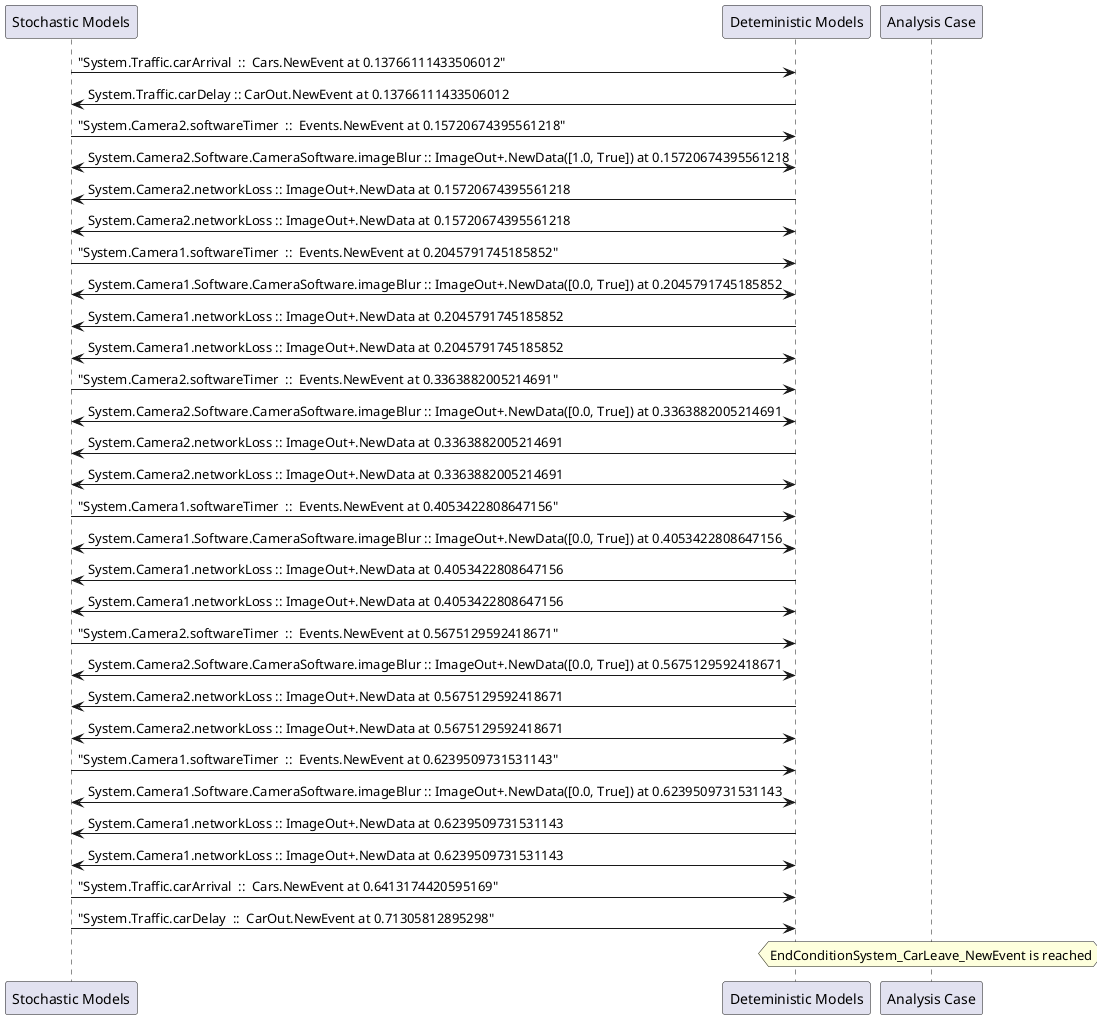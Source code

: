 
	@startuml
	participant "Stochastic Models" as stochmodel
	participant "Deteministic Models" as detmodel
	participant "Analysis Case" as analysis
	{39734_stop} stochmodel -> detmodel : "System.Traffic.carArrival  ::  Cars.NewEvent at 0.13766111433506012"
{39742_start} detmodel -> stochmodel : System.Traffic.carDelay :: CarOut.NewEvent at 0.13766111433506012
{39719_stop} stochmodel -> detmodel : "System.Camera2.softwareTimer  ::  Events.NewEvent at 0.15720674395561218"
detmodel <-> stochmodel : System.Camera2.Software.CameraSoftware.imageBlur :: ImageOut+.NewData([1.0, True]) at 0.15720674395561218
detmodel -> stochmodel : System.Camera2.networkLoss :: ImageOut+.NewData at 0.15720674395561218
detmodel <-> stochmodel : System.Camera2.networkLoss :: ImageOut+.NewData at 0.15720674395561218
{39703_stop} stochmodel -> detmodel : "System.Camera1.softwareTimer  ::  Events.NewEvent at 0.2045791745185852"
detmodel <-> stochmodel : System.Camera1.Software.CameraSoftware.imageBlur :: ImageOut+.NewData([0.0, True]) at 0.2045791745185852
detmodel -> stochmodel : System.Camera1.networkLoss :: ImageOut+.NewData at 0.2045791745185852
detmodel <-> stochmodel : System.Camera1.networkLoss :: ImageOut+.NewData at 0.2045791745185852
{39720_stop} stochmodel -> detmodel : "System.Camera2.softwareTimer  ::  Events.NewEvent at 0.3363882005214691"
detmodel <-> stochmodel : System.Camera2.Software.CameraSoftware.imageBlur :: ImageOut+.NewData([0.0, True]) at 0.3363882005214691
detmodel -> stochmodel : System.Camera2.networkLoss :: ImageOut+.NewData at 0.3363882005214691
detmodel <-> stochmodel : System.Camera2.networkLoss :: ImageOut+.NewData at 0.3363882005214691
{39704_stop} stochmodel -> detmodel : "System.Camera1.softwareTimer  ::  Events.NewEvent at 0.4053422808647156"
detmodel <-> stochmodel : System.Camera1.Software.CameraSoftware.imageBlur :: ImageOut+.NewData([0.0, True]) at 0.4053422808647156
detmodel -> stochmodel : System.Camera1.networkLoss :: ImageOut+.NewData at 0.4053422808647156
detmodel <-> stochmodel : System.Camera1.networkLoss :: ImageOut+.NewData at 0.4053422808647156
{39721_stop} stochmodel -> detmodel : "System.Camera2.softwareTimer  ::  Events.NewEvent at 0.5675129592418671"
detmodel <-> stochmodel : System.Camera2.Software.CameraSoftware.imageBlur :: ImageOut+.NewData([0.0, True]) at 0.5675129592418671
detmodel -> stochmodel : System.Camera2.networkLoss :: ImageOut+.NewData at 0.5675129592418671
detmodel <-> stochmodel : System.Camera2.networkLoss :: ImageOut+.NewData at 0.5675129592418671
{39705_stop} stochmodel -> detmodel : "System.Camera1.softwareTimer  ::  Events.NewEvent at 0.6239509731531143"
detmodel <-> stochmodel : System.Camera1.Software.CameraSoftware.imageBlur :: ImageOut+.NewData([0.0, True]) at 0.6239509731531143
detmodel -> stochmodel : System.Camera1.networkLoss :: ImageOut+.NewData at 0.6239509731531143
detmodel <-> stochmodel : System.Camera1.networkLoss :: ImageOut+.NewData at 0.6239509731531143
{39735_stop} stochmodel -> detmodel : "System.Traffic.carArrival  ::  Cars.NewEvent at 0.6413174420595169"
{39742_stop} stochmodel -> detmodel : "System.Traffic.carDelay  ::  CarOut.NewEvent at 0.71305812895298"
{39742_start} <-> {39742_stop} : delay
hnote over analysis 
EndConditionSystem_CarLeave_NewEvent is reached
endnote
@enduml